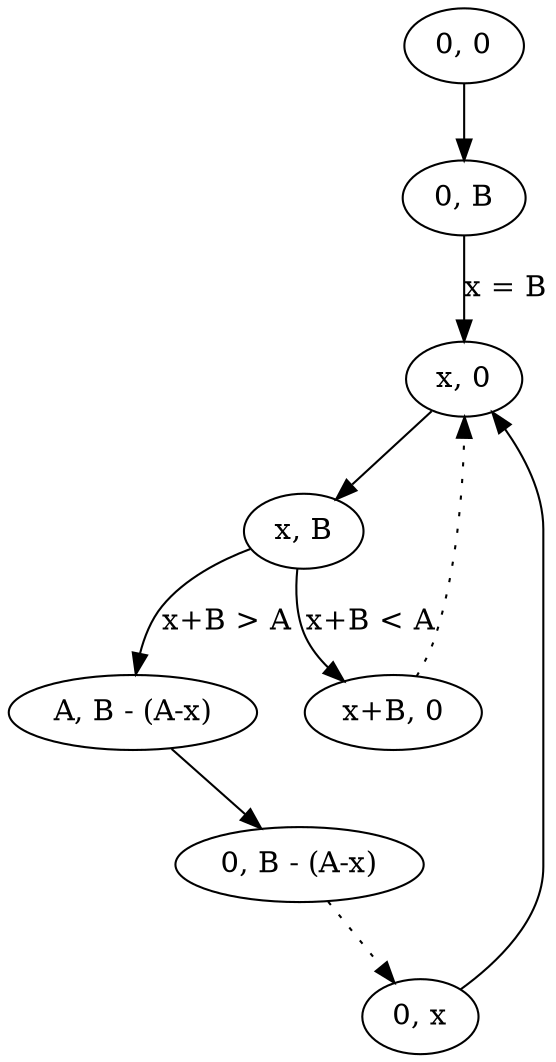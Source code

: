  digraph G2 {
"0, 0" -> "0, B";
"0, B" -> "x, 0" [label = "x = B"];
"x, 0" -> "x, B";
"x, B" -> "x+B, 0" [label = "x+B < A"];
"x+B, 0" -> "x, 0"  [style=dotted];
"x, B" -> "A, B - (A-x)" [label = "x+B > A"];
"A, B - (A-x)" -> "0, B - (A-x)";
"0, B - (A-x)" -> "0, x" [style=dotted];
 "0, x" -> "x, 0";
 }